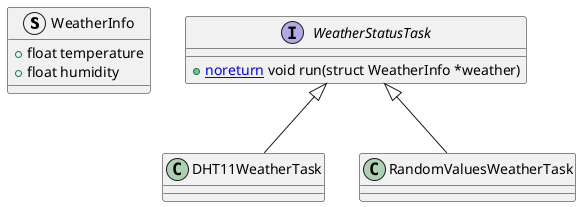 @startuml Weather UML


struct WeatherInfo {
    + float temperature
    + float humidity
}

interface WeatherStatusTask {
    + [[noreturn]] void run(struct WeatherInfo *weather)
}

WeatherStatusTask <|-- DHT11WeatherTask
WeatherStatusTask <|-- RandomValuesWeatherTask

@enduml

